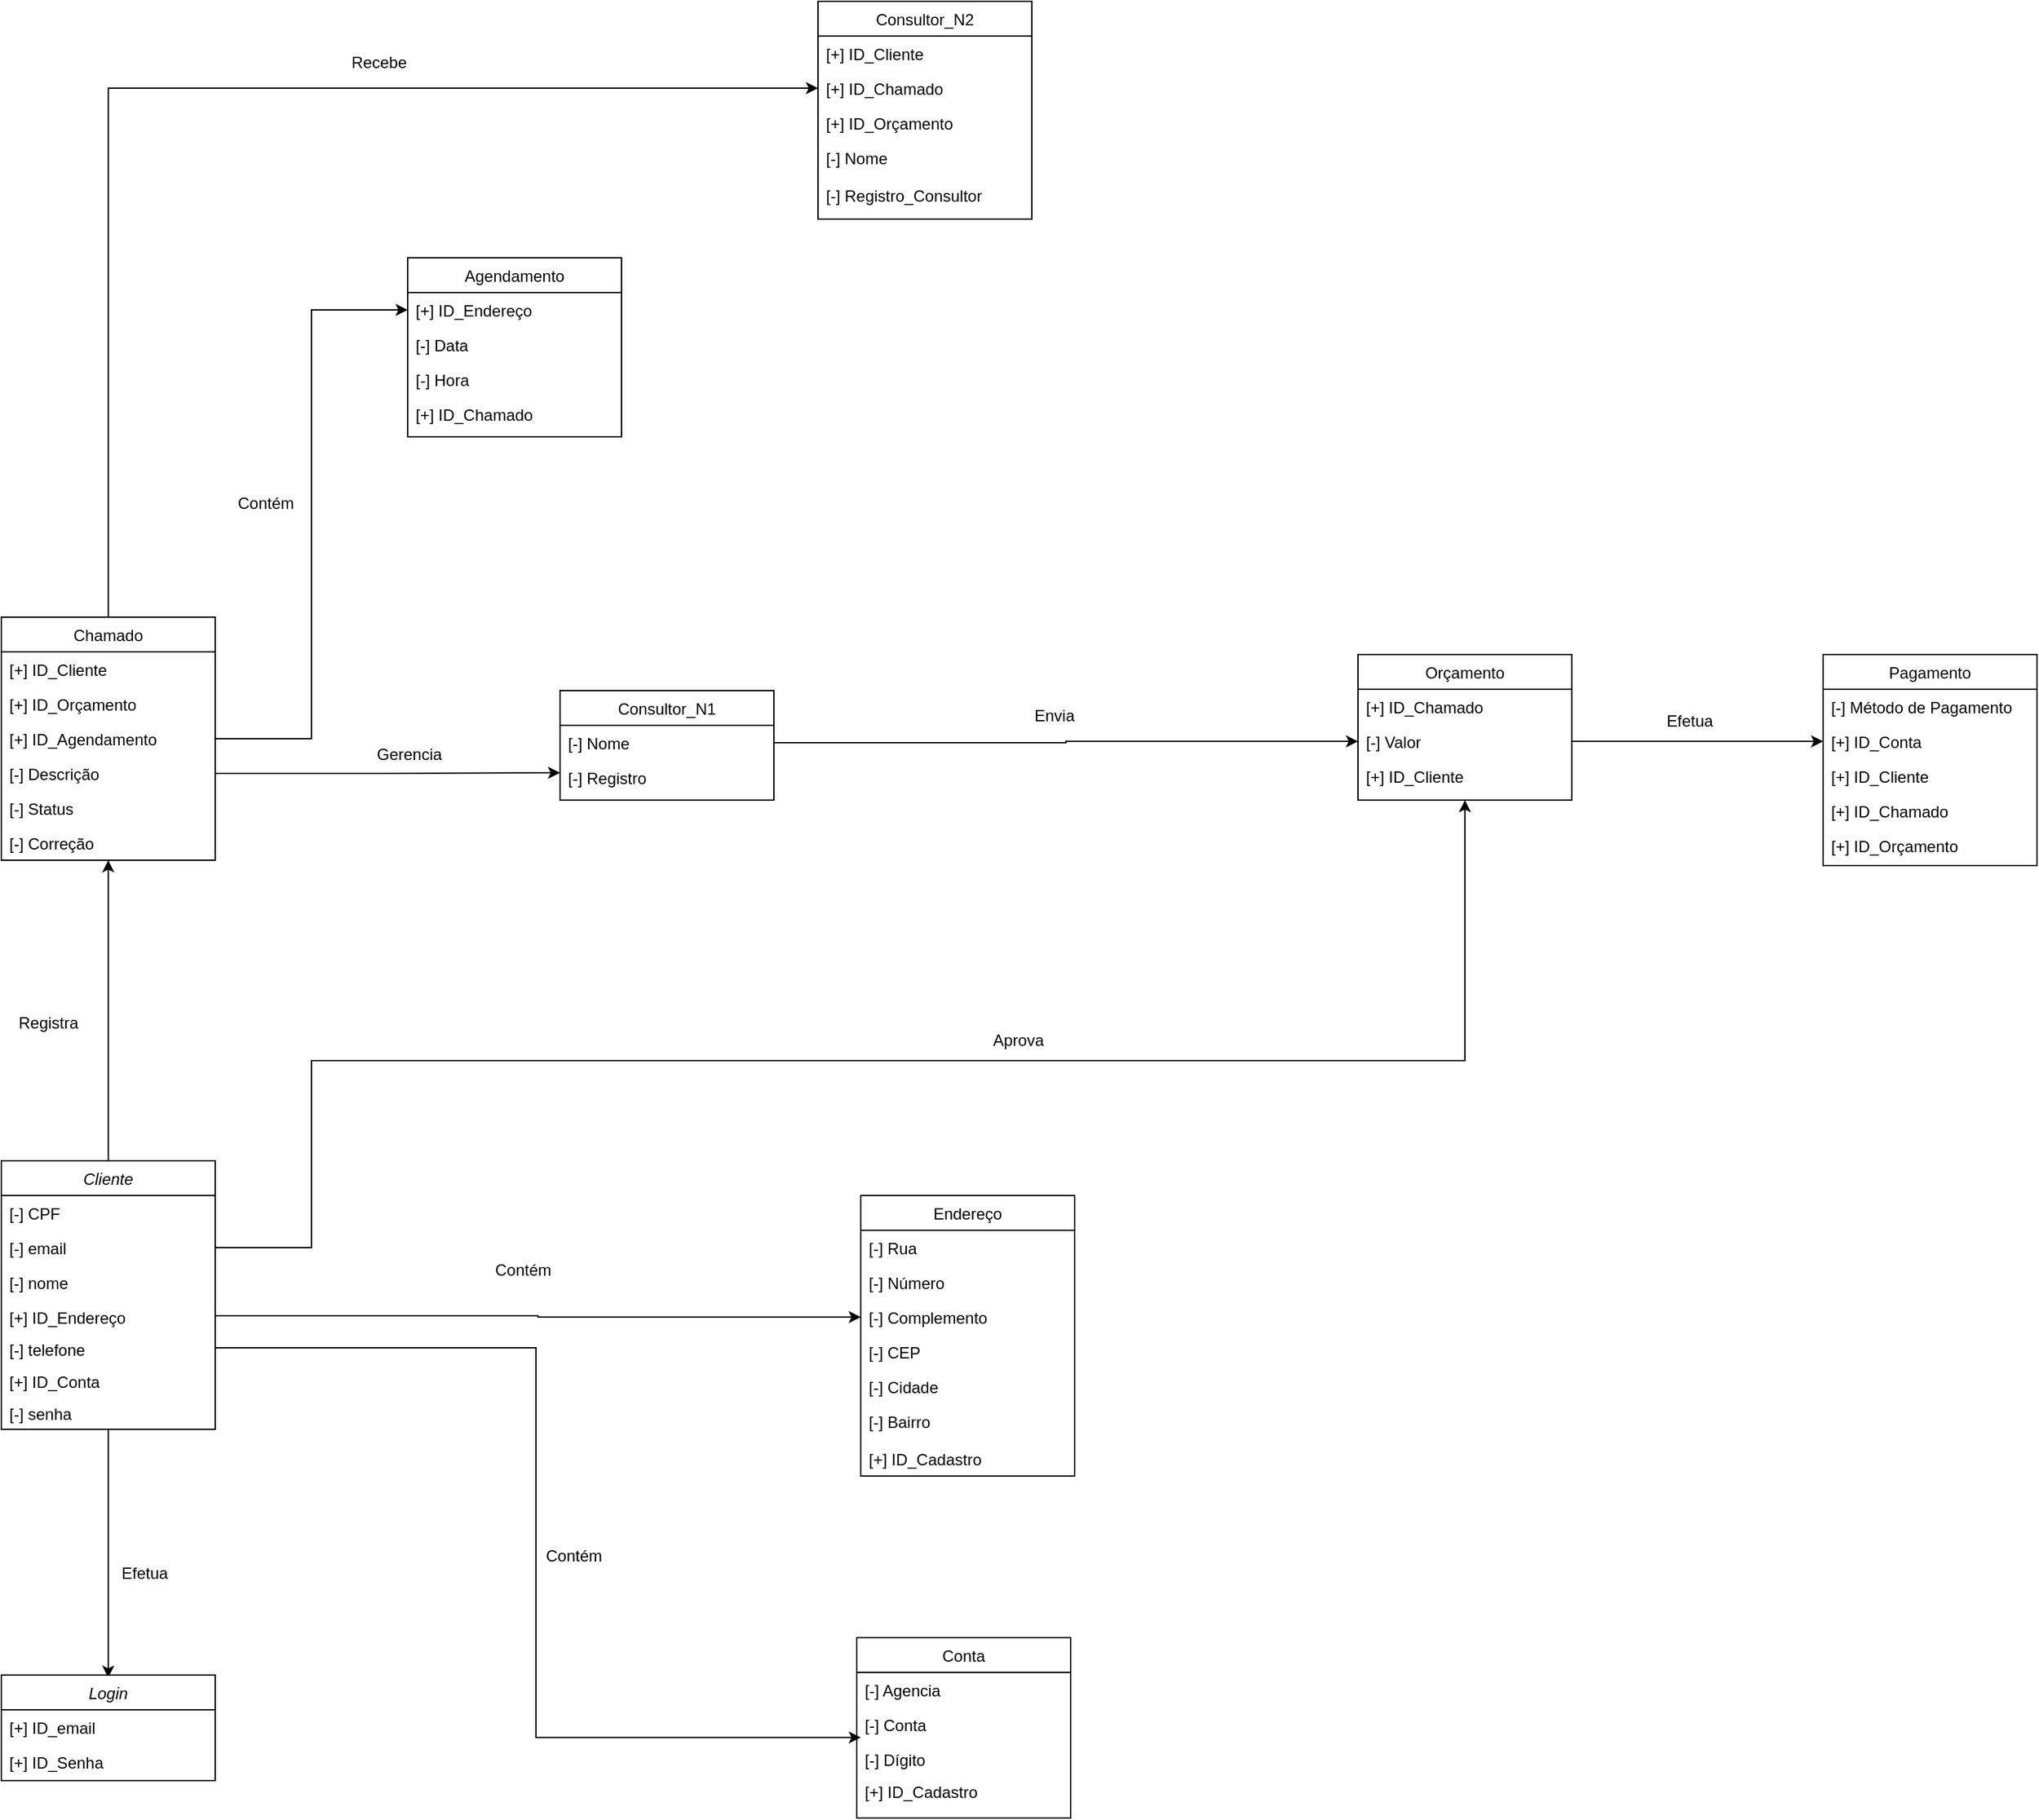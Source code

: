 <mxfile version="22.0.8" type="github">
  <diagram id="C5RBs43oDa-KdzZeNtuy" name="Page-1">
    <mxGraphModel dx="3874" dy="2472" grid="0" gridSize="10" guides="1" tooltips="1" connect="1" arrows="1" fold="1" page="1" pageScale="1" pageWidth="827" pageHeight="1169" math="0" shadow="0">
      <root>
        <mxCell id="WIyWlLk6GJQsqaUBKTNV-0" />
        <mxCell id="WIyWlLk6GJQsqaUBKTNV-1" parent="WIyWlLk6GJQsqaUBKTNV-0" />
        <mxCell id="zkfFHV4jXpPFQw0GAbJ--17" value="Endereço" style="swimlane;fontStyle=0;align=center;verticalAlign=top;childLayout=stackLayout;horizontal=1;startSize=26;horizontalStack=0;resizeParent=1;resizeLast=0;collapsible=1;marginBottom=0;rounded=0;shadow=0;strokeWidth=1;" parent="WIyWlLk6GJQsqaUBKTNV-1" vertex="1">
          <mxGeometry x="-170" y="-144" width="160" height="210" as="geometry">
            <mxRectangle x="550" y="140" width="160" height="26" as="alternateBounds" />
          </mxGeometry>
        </mxCell>
        <mxCell id="zkfFHV4jXpPFQw0GAbJ--20" value="[-] Rua" style="text;align=left;verticalAlign=top;spacingLeft=4;spacingRight=4;overflow=hidden;rotatable=0;points=[[0,0.5],[1,0.5]];portConstraint=eastwest;rounded=0;shadow=0;html=0;" parent="zkfFHV4jXpPFQw0GAbJ--17" vertex="1">
          <mxGeometry y="26" width="160" height="26" as="geometry" />
        </mxCell>
        <mxCell id="zkfFHV4jXpPFQw0GAbJ--21" value="[-] Número&#xa;" style="text;align=left;verticalAlign=top;spacingLeft=4;spacingRight=4;overflow=hidden;rotatable=0;points=[[0,0.5],[1,0.5]];portConstraint=eastwest;rounded=0;shadow=0;html=0;" parent="zkfFHV4jXpPFQw0GAbJ--17" vertex="1">
          <mxGeometry y="52" width="160" height="26" as="geometry" />
        </mxCell>
        <mxCell id="twlPOrb0V5wdDpEaBTNY-6" value="[-] Complemento" style="text;align=left;verticalAlign=top;spacingLeft=4;spacingRight=4;overflow=hidden;rotatable=0;points=[[0,0.5],[1,0.5]];portConstraint=eastwest;rounded=0;shadow=0;html=0;" vertex="1" parent="zkfFHV4jXpPFQw0GAbJ--17">
          <mxGeometry y="78" width="160" height="26" as="geometry" />
        </mxCell>
        <mxCell id="zkfFHV4jXpPFQw0GAbJ--22" value="[-] CEP" style="text;align=left;verticalAlign=top;spacingLeft=4;spacingRight=4;overflow=hidden;rotatable=0;points=[[0,0.5],[1,0.5]];portConstraint=eastwest;rounded=0;shadow=0;html=0;" parent="zkfFHV4jXpPFQw0GAbJ--17" vertex="1">
          <mxGeometry y="104" width="160" height="26" as="geometry" />
        </mxCell>
        <mxCell id="twlPOrb0V5wdDpEaBTNY-5" value="[-] Cidade" style="text;align=left;verticalAlign=top;spacingLeft=4;spacingRight=4;overflow=hidden;rotatable=0;points=[[0,0.5],[1,0.5]];portConstraint=eastwest;rounded=0;shadow=0;html=0;" vertex="1" parent="zkfFHV4jXpPFQw0GAbJ--17">
          <mxGeometry y="130" width="160" height="26" as="geometry" />
        </mxCell>
        <mxCell id="twlPOrb0V5wdDpEaBTNY-7" value="[-] Bairro" style="text;align=left;verticalAlign=top;spacingLeft=4;spacingRight=4;overflow=hidden;rotatable=0;points=[[0,0.5],[1,0.5]];portConstraint=eastwest;rounded=0;shadow=0;html=0;" vertex="1" parent="zkfFHV4jXpPFQw0GAbJ--17">
          <mxGeometry y="156" width="160" height="28" as="geometry" />
        </mxCell>
        <mxCell id="twlPOrb0V5wdDpEaBTNY-24" value="[+] ID_Cadastro" style="text;align=left;verticalAlign=top;spacingLeft=4;spacingRight=4;overflow=hidden;rotatable=0;points=[[0,0.5],[1,0.5]];portConstraint=eastwest;rounded=0;shadow=0;html=0;" vertex="1" parent="zkfFHV4jXpPFQw0GAbJ--17">
          <mxGeometry y="184" width="160" height="26" as="geometry" />
        </mxCell>
        <mxCell id="twlPOrb0V5wdDpEaBTNY-8" value="Conta" style="swimlane;fontStyle=0;align=center;verticalAlign=top;childLayout=stackLayout;horizontal=1;startSize=26;horizontalStack=0;resizeParent=1;resizeLast=0;collapsible=1;marginBottom=0;rounded=0;shadow=0;strokeWidth=1;" vertex="1" parent="WIyWlLk6GJQsqaUBKTNV-1">
          <mxGeometry x="-173" y="187" width="160" height="135" as="geometry">
            <mxRectangle x="550" y="140" width="160" height="26" as="alternateBounds" />
          </mxGeometry>
        </mxCell>
        <mxCell id="twlPOrb0V5wdDpEaBTNY-9" value="[-] Agencia" style="text;align=left;verticalAlign=top;spacingLeft=4;spacingRight=4;overflow=hidden;rotatable=0;points=[[0,0.5],[1,0.5]];portConstraint=eastwest;rounded=0;shadow=0;html=0;" vertex="1" parent="twlPOrb0V5wdDpEaBTNY-8">
          <mxGeometry y="26" width="160" height="26" as="geometry" />
        </mxCell>
        <mxCell id="twlPOrb0V5wdDpEaBTNY-10" value="[-] Conta" style="text;align=left;verticalAlign=top;spacingLeft=4;spacingRight=4;overflow=hidden;rotatable=0;points=[[0,0.5],[1,0.5]];portConstraint=eastwest;rounded=0;shadow=0;html=0;" vertex="1" parent="twlPOrb0V5wdDpEaBTNY-8">
          <mxGeometry y="52" width="160" height="26" as="geometry" />
        </mxCell>
        <mxCell id="twlPOrb0V5wdDpEaBTNY-11" value="[-] Dígito" style="text;align=left;verticalAlign=top;spacingLeft=4;spacingRight=4;overflow=hidden;rotatable=0;points=[[0,0.5],[1,0.5]];portConstraint=eastwest;rounded=0;shadow=0;html=0;" vertex="1" parent="twlPOrb0V5wdDpEaBTNY-8">
          <mxGeometry y="78" width="160" height="24" as="geometry" />
        </mxCell>
        <mxCell id="twlPOrb0V5wdDpEaBTNY-25" value="[+] ID_Cadastro" style="text;align=left;verticalAlign=top;spacingLeft=4;spacingRight=4;overflow=hidden;rotatable=0;points=[[0,0.5],[1,0.5]];portConstraint=eastwest;rounded=0;shadow=0;html=0;" vertex="1" parent="twlPOrb0V5wdDpEaBTNY-8">
          <mxGeometry y="102" width="160" height="24" as="geometry" />
        </mxCell>
        <mxCell id="twlPOrb0V5wdDpEaBTNY-29" value="Contém" style="text;html=1;resizable=0;points=[];;align=center;verticalAlign=middle;labelBackgroundColor=none;rounded=0;shadow=0;strokeWidth=1;fontSize=12;" vertex="1" connectable="0" parent="WIyWlLk6GJQsqaUBKTNV-1">
          <mxGeometry x="-356.995" y="17.001" as="geometry">
            <mxPoint x="-28" y="109" as="offset" />
          </mxGeometry>
        </mxCell>
        <mxCell id="twlPOrb0V5wdDpEaBTNY-40" style="edgeStyle=orthogonalEdgeStyle;rounded=0;orthogonalLoop=1;jettySize=auto;html=1;exitX=0.5;exitY=1;exitDx=0;exitDy=0;entryX=0.5;entryY=0;entryDx=0;entryDy=0;" edge="1" parent="WIyWlLk6GJQsqaUBKTNV-1" source="twlPOrb0V5wdDpEaBTNY-30">
          <mxGeometry relative="1" as="geometry">
            <mxPoint x="-733" y="217" as="targetPoint" />
          </mxGeometry>
        </mxCell>
        <mxCell id="twlPOrb0V5wdDpEaBTNY-88" style="edgeStyle=orthogonalEdgeStyle;rounded=0;orthogonalLoop=1;jettySize=auto;html=1;entryX=0.5;entryY=1;entryDx=0;entryDy=0;" edge="1" parent="WIyWlLk6GJQsqaUBKTNV-1" source="twlPOrb0V5wdDpEaBTNY-30" target="twlPOrb0V5wdDpEaBTNY-54">
          <mxGeometry relative="1" as="geometry" />
        </mxCell>
        <mxCell id="twlPOrb0V5wdDpEaBTNY-30" value="Cliente" style="swimlane;fontStyle=2;align=center;verticalAlign=top;childLayout=stackLayout;horizontal=1;startSize=26;horizontalStack=0;resizeParent=1;resizeLast=0;collapsible=1;marginBottom=0;rounded=0;shadow=0;strokeWidth=1;" vertex="1" parent="WIyWlLk6GJQsqaUBKTNV-1">
          <mxGeometry x="-813" y="-170" width="160" height="201" as="geometry">
            <mxRectangle x="230" y="140" width="160" height="26" as="alternateBounds" />
          </mxGeometry>
        </mxCell>
        <mxCell id="zkfFHV4jXpPFQw0GAbJ--2" value="[-] CPF" style="text;align=left;verticalAlign=top;spacingLeft=4;spacingRight=4;overflow=hidden;rotatable=0;points=[[0,0.5],[1,0.5]];portConstraint=eastwest;rounded=0;shadow=0;html=0;" parent="twlPOrb0V5wdDpEaBTNY-30" vertex="1">
          <mxGeometry y="26" width="160" height="26" as="geometry" />
        </mxCell>
        <mxCell id="zkfFHV4jXpPFQw0GAbJ--3" value="[-] email" style="text;align=left;verticalAlign=top;spacingLeft=4;spacingRight=4;overflow=hidden;rotatable=0;points=[[0,0.5],[1,0.5]];portConstraint=eastwest;rounded=0;shadow=0;html=0;" parent="twlPOrb0V5wdDpEaBTNY-30" vertex="1">
          <mxGeometry y="52" width="160" height="26" as="geometry" />
        </mxCell>
        <mxCell id="zkfFHV4jXpPFQw0GAbJ--1" value="[-] nome&#xa;&#xa;&#xa;" style="text;align=left;verticalAlign=top;spacingLeft=4;spacingRight=4;overflow=hidden;rotatable=0;points=[[0,0.5],[1,0.5]];portConstraint=eastwest;" parent="twlPOrb0V5wdDpEaBTNY-30" vertex="1">
          <mxGeometry y="78" width="160" height="26" as="geometry" />
        </mxCell>
        <mxCell id="twlPOrb0V5wdDpEaBTNY-26" value="[+] ID_Endereço" style="text;align=left;verticalAlign=top;spacingLeft=4;spacingRight=4;overflow=hidden;rotatable=0;points=[[0,0.5],[1,0.5]];portConstraint=eastwest;rounded=0;shadow=0;html=0;" vertex="1" parent="twlPOrb0V5wdDpEaBTNY-30">
          <mxGeometry y="104" width="160" height="24" as="geometry" />
        </mxCell>
        <mxCell id="twlPOrb0V5wdDpEaBTNY-0" value="[-] telefone" style="text;align=left;verticalAlign=top;spacingLeft=4;spacingRight=4;overflow=hidden;rotatable=0;points=[[0,0.5],[1,0.5]];portConstraint=eastwest;rounded=0;shadow=0;html=0;" vertex="1" parent="twlPOrb0V5wdDpEaBTNY-30">
          <mxGeometry y="128" width="160" height="24" as="geometry" />
        </mxCell>
        <mxCell id="twlPOrb0V5wdDpEaBTNY-27" value="[+] ID_Conta" style="text;align=left;verticalAlign=top;spacingLeft=4;spacingRight=4;overflow=hidden;rotatable=0;points=[[0,0.5],[1,0.5]];portConstraint=eastwest;rounded=0;shadow=0;html=0;" vertex="1" parent="twlPOrb0V5wdDpEaBTNY-30">
          <mxGeometry y="152" width="160" height="24" as="geometry" />
        </mxCell>
        <mxCell id="twlPOrb0V5wdDpEaBTNY-28" value="[-] senha" style="text;align=left;verticalAlign=top;spacingLeft=4;spacingRight=4;overflow=hidden;rotatable=0;points=[[0,0.5],[1,0.5]];portConstraint=eastwest;rounded=0;shadow=0;html=0;" vertex="1" parent="twlPOrb0V5wdDpEaBTNY-30">
          <mxGeometry y="176" width="160" height="24" as="geometry" />
        </mxCell>
        <mxCell id="twlPOrb0V5wdDpEaBTNY-41" value="Login" style="swimlane;fontStyle=2;align=center;verticalAlign=top;childLayout=stackLayout;horizontal=1;startSize=26;horizontalStack=0;resizeParent=1;resizeLast=0;collapsible=1;marginBottom=0;rounded=0;shadow=0;strokeWidth=1;" vertex="1" parent="WIyWlLk6GJQsqaUBKTNV-1">
          <mxGeometry x="-813" y="215" width="160" height="79" as="geometry">
            <mxRectangle x="230" y="140" width="160" height="26" as="alternateBounds" />
          </mxGeometry>
        </mxCell>
        <mxCell id="twlPOrb0V5wdDpEaBTNY-42" value="[+] ID_email" style="text;align=left;verticalAlign=top;spacingLeft=4;spacingRight=4;overflow=hidden;rotatable=0;points=[[0,0.5],[1,0.5]];portConstraint=eastwest;" vertex="1" parent="twlPOrb0V5wdDpEaBTNY-41">
          <mxGeometry y="26" width="160" height="26" as="geometry" />
        </mxCell>
        <mxCell id="twlPOrb0V5wdDpEaBTNY-44" value="[+] ID_Senha" style="text;align=left;verticalAlign=top;spacingLeft=4;spacingRight=4;overflow=hidden;rotatable=0;points=[[0,0.5],[1,0.5]];portConstraint=eastwest;rounded=0;shadow=0;html=0;" vertex="1" parent="twlPOrb0V5wdDpEaBTNY-41">
          <mxGeometry y="52" width="160" height="26" as="geometry" />
        </mxCell>
        <mxCell id="twlPOrb0V5wdDpEaBTNY-50" value="&lt;span style=&quot;color: rgb(0, 0, 0); font-family: Helvetica; font-size: 12px; font-style: normal; font-variant-ligatures: normal; font-variant-caps: normal; font-weight: 400; letter-spacing: normal; orphans: 2; text-align: center; text-indent: 0px; text-transform: none; widows: 2; word-spacing: 0px; -webkit-text-stroke-width: 0px; background-color: rgb(251, 251, 251); text-decoration-thickness: initial; text-decoration-style: initial; text-decoration-color: initial; float: none; display: inline !important;&quot;&gt;Efetua&lt;/span&gt;" style="text;whiteSpace=wrap;html=1;" vertex="1" parent="WIyWlLk6GJQsqaUBKTNV-1">
          <mxGeometry x="-725" y="124.998" width="70" height="36" as="geometry" />
        </mxCell>
        <mxCell id="twlPOrb0V5wdDpEaBTNY-52" style="edgeStyle=orthogonalEdgeStyle;rounded=0;orthogonalLoop=1;jettySize=auto;html=1;exitX=1;exitY=0.5;exitDx=0;exitDy=0;entryX=0.019;entryY=-0.137;entryDx=0;entryDy=0;entryPerimeter=0;" edge="1" parent="WIyWlLk6GJQsqaUBKTNV-1" source="twlPOrb0V5wdDpEaBTNY-0" target="twlPOrb0V5wdDpEaBTNY-11">
          <mxGeometry relative="1" as="geometry" />
        </mxCell>
        <mxCell id="twlPOrb0V5wdDpEaBTNY-53" value="Contém" style="text;html=1;resizable=0;points=[];;align=center;verticalAlign=middle;labelBackgroundColor=none;rounded=0;shadow=0;strokeWidth=1;fontSize=12;" vertex="1" connectable="0" parent="WIyWlLk6GJQsqaUBKTNV-1">
          <mxGeometry x="-394.995" y="-196.999" as="geometry">
            <mxPoint x="-28" y="109" as="offset" />
          </mxGeometry>
        </mxCell>
        <mxCell id="twlPOrb0V5wdDpEaBTNY-140" style="edgeStyle=orthogonalEdgeStyle;rounded=0;orthogonalLoop=1;jettySize=auto;html=1;exitX=0.5;exitY=0;exitDx=0;exitDy=0;entryX=0;entryY=0.5;entryDx=0;entryDy=0;" edge="1" parent="WIyWlLk6GJQsqaUBKTNV-1" source="twlPOrb0V5wdDpEaBTNY-54" target="twlPOrb0V5wdDpEaBTNY-131">
          <mxGeometry relative="1" as="geometry" />
        </mxCell>
        <mxCell id="twlPOrb0V5wdDpEaBTNY-54" value="Chamado" style="swimlane;fontStyle=0;align=center;verticalAlign=top;childLayout=stackLayout;horizontal=1;startSize=26;horizontalStack=0;resizeParent=1;resizeLast=0;collapsible=1;marginBottom=0;rounded=0;shadow=0;strokeWidth=1;" vertex="1" parent="WIyWlLk6GJQsqaUBKTNV-1">
          <mxGeometry x="-813" y="-577" width="160" height="182" as="geometry">
            <mxRectangle x="550" y="140" width="160" height="26" as="alternateBounds" />
          </mxGeometry>
        </mxCell>
        <mxCell id="twlPOrb0V5wdDpEaBTNY-55" value="[+] ID_Cliente" style="text;align=left;verticalAlign=top;spacingLeft=4;spacingRight=4;overflow=hidden;rotatable=0;points=[[0,0.5],[1,0.5]];portConstraint=eastwest;rounded=0;shadow=0;html=0;" vertex="1" parent="twlPOrb0V5wdDpEaBTNY-54">
          <mxGeometry y="26" width="160" height="26" as="geometry" />
        </mxCell>
        <mxCell id="twlPOrb0V5wdDpEaBTNY-56" value="[+] ID_Orçamento" style="text;align=left;verticalAlign=top;spacingLeft=4;spacingRight=4;overflow=hidden;rotatable=0;points=[[0,0.5],[1,0.5]];portConstraint=eastwest;rounded=0;shadow=0;html=0;" vertex="1" parent="twlPOrb0V5wdDpEaBTNY-54">
          <mxGeometry y="52" width="160" height="26" as="geometry" />
        </mxCell>
        <mxCell id="twlPOrb0V5wdDpEaBTNY-57" value="[+] ID_Agendamento" style="text;align=left;verticalAlign=top;spacingLeft=4;spacingRight=4;overflow=hidden;rotatable=0;points=[[0,0.5],[1,0.5]];portConstraint=eastwest;rounded=0;shadow=0;html=0;" vertex="1" parent="twlPOrb0V5wdDpEaBTNY-54">
          <mxGeometry y="78" width="160" height="26" as="geometry" />
        </mxCell>
        <mxCell id="twlPOrb0V5wdDpEaBTNY-80" value="[-] Descrição" style="text;align=left;verticalAlign=top;spacingLeft=4;spacingRight=4;overflow=hidden;rotatable=0;points=[[0,0.5],[1,0.5]];portConstraint=eastwest;rounded=0;shadow=0;html=0;" vertex="1" parent="twlPOrb0V5wdDpEaBTNY-54">
          <mxGeometry y="104" width="160" height="26" as="geometry" />
        </mxCell>
        <mxCell id="twlPOrb0V5wdDpEaBTNY-81" value="[-] Status" style="text;align=left;verticalAlign=top;spacingLeft=4;spacingRight=4;overflow=hidden;rotatable=0;points=[[0,0.5],[1,0.5]];portConstraint=eastwest;rounded=0;shadow=0;html=0;" vertex="1" parent="twlPOrb0V5wdDpEaBTNY-54">
          <mxGeometry y="130" width="160" height="26" as="geometry" />
        </mxCell>
        <mxCell id="twlPOrb0V5wdDpEaBTNY-153" value="[-] Correção" style="text;align=left;verticalAlign=top;spacingLeft=4;spacingRight=4;overflow=hidden;rotatable=0;points=[[0,0.5],[1,0.5]];portConstraint=eastwest;rounded=0;shadow=0;html=0;" vertex="1" parent="twlPOrb0V5wdDpEaBTNY-54">
          <mxGeometry y="156" width="160" height="26" as="geometry" />
        </mxCell>
        <mxCell id="twlPOrb0V5wdDpEaBTNY-62" value="Agendamento" style="swimlane;fontStyle=0;align=center;verticalAlign=top;childLayout=stackLayout;horizontal=1;startSize=26;horizontalStack=0;resizeParent=1;resizeLast=0;collapsible=1;marginBottom=0;rounded=0;shadow=0;strokeWidth=1;" vertex="1" parent="WIyWlLk6GJQsqaUBKTNV-1">
          <mxGeometry x="-509" y="-846" width="160" height="134" as="geometry">
            <mxRectangle x="550" y="140" width="160" height="26" as="alternateBounds" />
          </mxGeometry>
        </mxCell>
        <mxCell id="twlPOrb0V5wdDpEaBTNY-63" value="[+] ID_Endereço" style="text;align=left;verticalAlign=top;spacingLeft=4;spacingRight=4;overflow=hidden;rotatable=0;points=[[0,0.5],[1,0.5]];portConstraint=eastwest;rounded=0;shadow=0;html=0;" vertex="1" parent="twlPOrb0V5wdDpEaBTNY-62">
          <mxGeometry y="26" width="160" height="26" as="geometry" />
        </mxCell>
        <mxCell id="twlPOrb0V5wdDpEaBTNY-64" value="[-] Data" style="text;align=left;verticalAlign=top;spacingLeft=4;spacingRight=4;overflow=hidden;rotatable=0;points=[[0,0.5],[1,0.5]];portConstraint=eastwest;rounded=0;shadow=0;html=0;" vertex="1" parent="twlPOrb0V5wdDpEaBTNY-62">
          <mxGeometry y="52" width="160" height="26" as="geometry" />
        </mxCell>
        <mxCell id="twlPOrb0V5wdDpEaBTNY-65" value="[-] Hora" style="text;align=left;verticalAlign=top;spacingLeft=4;spacingRight=4;overflow=hidden;rotatable=0;points=[[0,0.5],[1,0.5]];portConstraint=eastwest;rounded=0;shadow=0;html=0;" vertex="1" parent="twlPOrb0V5wdDpEaBTNY-62">
          <mxGeometry y="78" width="160" height="26" as="geometry" />
        </mxCell>
        <mxCell id="twlPOrb0V5wdDpEaBTNY-66" value="[+] ID_Chamado" style="text;align=left;verticalAlign=top;spacingLeft=4;spacingRight=4;overflow=hidden;rotatable=0;points=[[0,0.5],[1,0.5]];portConstraint=eastwest;rounded=0;shadow=0;html=0;" vertex="1" parent="twlPOrb0V5wdDpEaBTNY-62">
          <mxGeometry y="104" width="160" height="26" as="geometry" />
        </mxCell>
        <mxCell id="twlPOrb0V5wdDpEaBTNY-79" value="&lt;span style=&quot;color: rgb(0, 0, 0); font-family: Helvetica; font-size: 12px; font-style: normal; font-variant-ligatures: normal; font-variant-caps: normal; font-weight: 400; letter-spacing: normal; orphans: 2; text-align: center; text-indent: 0px; text-transform: none; widows: 2; word-spacing: 0px; -webkit-text-stroke-width: 0px; background-color: rgb(251, 251, 251); text-decoration-thickness: initial; text-decoration-style: initial; text-decoration-color: initial; float: none; display: inline !important;&quot;&gt;Registra&lt;/span&gt;" style="text;whiteSpace=wrap;html=1;" vertex="1" parent="WIyWlLk6GJQsqaUBKTNV-1">
          <mxGeometry x="-802" y="-287.002" width="70" height="36" as="geometry" />
        </mxCell>
        <mxCell id="twlPOrb0V5wdDpEaBTNY-90" value="&lt;div style=&quot;text-align: center;&quot;&gt;&lt;span style=&quot;background-color: initial;&quot;&gt;Recebe&lt;/span&gt;&lt;/div&gt;" style="text;whiteSpace=wrap;html=1;" vertex="1" parent="WIyWlLk6GJQsqaUBKTNV-1">
          <mxGeometry x="-553" y="-1006.002" width="70" height="36" as="geometry" />
        </mxCell>
        <mxCell id="twlPOrb0V5wdDpEaBTNY-96" value="&lt;span style=&quot;color: rgb(0, 0, 0); font-family: Helvetica; font-size: 12px; font-style: normal; font-variant-ligatures: normal; font-variant-caps: normal; font-weight: 400; letter-spacing: normal; orphans: 2; text-align: center; text-indent: 0px; text-transform: none; widows: 2; word-spacing: 0px; -webkit-text-stroke-width: 0px; background-color: rgb(251, 251, 251); text-decoration-thickness: initial; text-decoration-style: initial; text-decoration-color: initial; float: none; display: inline !important;&quot;&gt;Contém&lt;/span&gt;" style="text;whiteSpace=wrap;html=1;" vertex="1" parent="WIyWlLk6GJQsqaUBKTNV-1">
          <mxGeometry x="-638" y="-676.002" width="70" height="36" as="geometry" />
        </mxCell>
        <mxCell id="twlPOrb0V5wdDpEaBTNY-99" value="Pagamento" style="swimlane;fontStyle=0;align=center;verticalAlign=top;childLayout=stackLayout;horizontal=1;startSize=26;horizontalStack=0;resizeParent=1;resizeLast=0;collapsible=1;marginBottom=0;rounded=0;shadow=0;strokeWidth=1;" vertex="1" parent="WIyWlLk6GJQsqaUBKTNV-1">
          <mxGeometry x="550" y="-549" width="160" height="158" as="geometry">
            <mxRectangle x="550" y="140" width="160" height="26" as="alternateBounds" />
          </mxGeometry>
        </mxCell>
        <mxCell id="twlPOrb0V5wdDpEaBTNY-100" value="[-] Método de Pagamento" style="text;align=left;verticalAlign=top;spacingLeft=4;spacingRight=4;overflow=hidden;rotatable=0;points=[[0,0.5],[1,0.5]];portConstraint=eastwest;rounded=0;shadow=0;html=0;" vertex="1" parent="twlPOrb0V5wdDpEaBTNY-99">
          <mxGeometry y="26" width="160" height="26" as="geometry" />
        </mxCell>
        <mxCell id="twlPOrb0V5wdDpEaBTNY-101" value="[+] ID_Conta" style="text;align=left;verticalAlign=top;spacingLeft=4;spacingRight=4;overflow=hidden;rotatable=0;points=[[0,0.5],[1,0.5]];portConstraint=eastwest;rounded=0;shadow=0;html=0;" vertex="1" parent="twlPOrb0V5wdDpEaBTNY-99">
          <mxGeometry y="52" width="160" height="26" as="geometry" />
        </mxCell>
        <mxCell id="twlPOrb0V5wdDpEaBTNY-109" value="[+] ID_Cliente" style="text;align=left;verticalAlign=top;spacingLeft=4;spacingRight=4;overflow=hidden;rotatable=0;points=[[0,0.5],[1,0.5]];portConstraint=eastwest;rounded=0;shadow=0;html=0;" vertex="1" parent="twlPOrb0V5wdDpEaBTNY-99">
          <mxGeometry y="78" width="160" height="26" as="geometry" />
        </mxCell>
        <mxCell id="twlPOrb0V5wdDpEaBTNY-110" value="[+] ID_Chamado" style="text;align=left;verticalAlign=top;spacingLeft=4;spacingRight=4;overflow=hidden;rotatable=0;points=[[0,0.5],[1,0.5]];portConstraint=eastwest;rounded=0;shadow=0;html=0;" vertex="1" parent="twlPOrb0V5wdDpEaBTNY-99">
          <mxGeometry y="104" width="160" height="26" as="geometry" />
        </mxCell>
        <mxCell id="twlPOrb0V5wdDpEaBTNY-111" value="[+] ID_Orçamento" style="text;align=left;verticalAlign=top;spacingLeft=4;spacingRight=4;overflow=hidden;rotatable=0;points=[[0,0.5],[1,0.5]];portConstraint=eastwest;rounded=0;shadow=0;html=0;" vertex="1" parent="twlPOrb0V5wdDpEaBTNY-99">
          <mxGeometry y="130" width="160" height="26" as="geometry" />
        </mxCell>
        <mxCell id="twlPOrb0V5wdDpEaBTNY-112" value="Orçamento" style="swimlane;fontStyle=0;align=center;verticalAlign=top;childLayout=stackLayout;horizontal=1;startSize=26;horizontalStack=0;resizeParent=1;resizeLast=0;collapsible=1;marginBottom=0;rounded=0;shadow=0;strokeWidth=1;" vertex="1" parent="WIyWlLk6GJQsqaUBKTNV-1">
          <mxGeometry x="202" y="-549" width="160" height="109" as="geometry">
            <mxRectangle x="550" y="140" width="160" height="26" as="alternateBounds" />
          </mxGeometry>
        </mxCell>
        <mxCell id="twlPOrb0V5wdDpEaBTNY-113" value="[+] ID_Chamado" style="text;align=left;verticalAlign=top;spacingLeft=4;spacingRight=4;overflow=hidden;rotatable=0;points=[[0,0.5],[1,0.5]];portConstraint=eastwest;rounded=0;shadow=0;html=0;" vertex="1" parent="twlPOrb0V5wdDpEaBTNY-112">
          <mxGeometry y="26" width="160" height="26" as="geometry" />
        </mxCell>
        <mxCell id="twlPOrb0V5wdDpEaBTNY-114" value="[-] Valor" style="text;align=left;verticalAlign=top;spacingLeft=4;spacingRight=4;overflow=hidden;rotatable=0;points=[[0,0.5],[1,0.5]];portConstraint=eastwest;rounded=0;shadow=0;html=0;" vertex="1" parent="twlPOrb0V5wdDpEaBTNY-112">
          <mxGeometry y="52" width="160" height="26" as="geometry" />
        </mxCell>
        <mxCell id="twlPOrb0V5wdDpEaBTNY-115" value="[+] ID_Cliente" style="text;align=left;verticalAlign=top;spacingLeft=4;spacingRight=4;overflow=hidden;rotatable=0;points=[[0,0.5],[1,0.5]];portConstraint=eastwest;rounded=0;shadow=0;html=0;" vertex="1" parent="twlPOrb0V5wdDpEaBTNY-112">
          <mxGeometry y="78" width="160" height="26" as="geometry" />
        </mxCell>
        <mxCell id="twlPOrb0V5wdDpEaBTNY-121" style="edgeStyle=orthogonalEdgeStyle;rounded=0;orthogonalLoop=1;jettySize=auto;html=1;exitX=1;exitY=0.5;exitDx=0;exitDy=0;entryX=0.5;entryY=1;entryDx=0;entryDy=0;" edge="1" parent="WIyWlLk6GJQsqaUBKTNV-1" source="zkfFHV4jXpPFQw0GAbJ--3" target="twlPOrb0V5wdDpEaBTNY-112">
          <mxGeometry relative="1" as="geometry">
            <Array as="points">
              <mxPoint x="-581" y="-105" />
              <mxPoint x="-581" y="-245" />
              <mxPoint x="282" y="-245" />
            </Array>
          </mxGeometry>
        </mxCell>
        <mxCell id="twlPOrb0V5wdDpEaBTNY-122" value="&lt;div style=&quot;text-align: center;&quot;&gt;&lt;span style=&quot;background-color: initial;&quot;&gt;Aprova&lt;/span&gt;&lt;/div&gt;" style="text;whiteSpace=wrap;html=1;" vertex="1" parent="WIyWlLk6GJQsqaUBKTNV-1">
          <mxGeometry x="-73" y="-274.002" width="70" height="36" as="geometry" />
        </mxCell>
        <mxCell id="twlPOrb0V5wdDpEaBTNY-125" style="edgeStyle=orthogonalEdgeStyle;rounded=0;orthogonalLoop=1;jettySize=auto;html=1;exitX=1;exitY=0.5;exitDx=0;exitDy=0;" edge="1" parent="WIyWlLk6GJQsqaUBKTNV-1" source="twlPOrb0V5wdDpEaBTNY-114" target="twlPOrb0V5wdDpEaBTNY-101">
          <mxGeometry relative="1" as="geometry" />
        </mxCell>
        <mxCell id="twlPOrb0V5wdDpEaBTNY-126" value="&lt;div style=&quot;text-align: center;&quot;&gt;&lt;span style=&quot;background-color: initial;&quot;&gt;Efetua&lt;/span&gt;&lt;/div&gt;" style="text;whiteSpace=wrap;html=1;" vertex="1" parent="WIyWlLk6GJQsqaUBKTNV-1">
          <mxGeometry x="431" y="-512.502" width="70" height="36" as="geometry" />
        </mxCell>
        <mxCell id="twlPOrb0V5wdDpEaBTNY-127" value="Consultor_N2" style="swimlane;fontStyle=0;align=center;verticalAlign=top;childLayout=stackLayout;horizontal=1;startSize=26;horizontalStack=0;resizeParent=1;resizeLast=0;collapsible=1;marginBottom=0;rounded=0;shadow=0;strokeWidth=1;" vertex="1" parent="WIyWlLk6GJQsqaUBKTNV-1">
          <mxGeometry x="-202" y="-1038" width="160" height="163" as="geometry">
            <mxRectangle x="550" y="140" width="160" height="26" as="alternateBounds" />
          </mxGeometry>
        </mxCell>
        <mxCell id="twlPOrb0V5wdDpEaBTNY-130" value="[+] ID_Cliente" style="text;align=left;verticalAlign=top;spacingLeft=4;spacingRight=4;overflow=hidden;rotatable=0;points=[[0,0.5],[1,0.5]];portConstraint=eastwest;rounded=0;shadow=0;html=0;" vertex="1" parent="twlPOrb0V5wdDpEaBTNY-127">
          <mxGeometry y="26" width="160" height="26" as="geometry" />
        </mxCell>
        <mxCell id="twlPOrb0V5wdDpEaBTNY-131" value="[+] ID_Chamado" style="text;align=left;verticalAlign=top;spacingLeft=4;spacingRight=4;overflow=hidden;rotatable=0;points=[[0,0.5],[1,0.5]];portConstraint=eastwest;rounded=0;shadow=0;html=0;" vertex="1" parent="twlPOrb0V5wdDpEaBTNY-127">
          <mxGeometry y="52" width="160" height="26" as="geometry" />
        </mxCell>
        <mxCell id="twlPOrb0V5wdDpEaBTNY-132" value="[+] ID_Orçamento" style="text;align=left;verticalAlign=top;spacingLeft=4;spacingRight=4;overflow=hidden;rotatable=0;points=[[0,0.5],[1,0.5]];portConstraint=eastwest;rounded=0;shadow=0;html=0;" vertex="1" parent="twlPOrb0V5wdDpEaBTNY-127">
          <mxGeometry y="78" width="160" height="26" as="geometry" />
        </mxCell>
        <mxCell id="twlPOrb0V5wdDpEaBTNY-151" value="[-] Nome" style="text;align=left;verticalAlign=top;spacingLeft=4;spacingRight=4;overflow=hidden;rotatable=0;points=[[0,0.5],[1,0.5]];portConstraint=eastwest;rounded=0;shadow=0;html=0;" vertex="1" parent="twlPOrb0V5wdDpEaBTNY-127">
          <mxGeometry y="104" width="160" height="28" as="geometry" />
        </mxCell>
        <mxCell id="twlPOrb0V5wdDpEaBTNY-152" value="[-] Registro_Consultor" style="text;align=left;verticalAlign=top;spacingLeft=4;spacingRight=4;overflow=hidden;rotatable=0;points=[[0,0.5],[1,0.5]];portConstraint=eastwest;rounded=0;shadow=0;html=0;" vertex="1" parent="twlPOrb0V5wdDpEaBTNY-127">
          <mxGeometry y="132" width="160" height="28" as="geometry" />
        </mxCell>
        <mxCell id="twlPOrb0V5wdDpEaBTNY-133" style="edgeStyle=orthogonalEdgeStyle;rounded=0;orthogonalLoop=1;jettySize=auto;html=1;exitX=1;exitY=0.5;exitDx=0;exitDy=0;entryX=0;entryY=0.5;entryDx=0;entryDy=0;" edge="1" parent="WIyWlLk6GJQsqaUBKTNV-1" source="twlPOrb0V5wdDpEaBTNY-26" target="twlPOrb0V5wdDpEaBTNY-6">
          <mxGeometry relative="1" as="geometry" />
        </mxCell>
        <mxCell id="twlPOrb0V5wdDpEaBTNY-136" value="&lt;span style=&quot;color: rgb(0, 0, 0); font-family: Helvetica; font-size: 12px; font-style: normal; font-variant-ligatures: normal; font-variant-caps: normal; font-weight: 400; letter-spacing: normal; orphans: 2; text-align: center; text-indent: 0px; text-transform: none; widows: 2; word-spacing: 0px; -webkit-text-stroke-width: 0px; background-color: rgb(251, 251, 251); text-decoration-thickness: initial; text-decoration-style: initial; text-decoration-color: initial; float: none; display: inline !important;&quot;&gt;Gerencia&lt;/span&gt;" style="text;whiteSpace=wrap;html=1;" vertex="1" parent="WIyWlLk6GJQsqaUBKTNV-1">
          <mxGeometry x="-534" y="-488.002" width="70" height="36" as="geometry" />
        </mxCell>
        <mxCell id="twlPOrb0V5wdDpEaBTNY-141" value="Consultor_N1" style="swimlane;fontStyle=0;align=center;verticalAlign=top;childLayout=stackLayout;horizontal=1;startSize=26;horizontalStack=0;resizeParent=1;resizeLast=0;collapsible=1;marginBottom=0;rounded=0;shadow=0;strokeWidth=1;" vertex="1" parent="WIyWlLk6GJQsqaUBKTNV-1">
          <mxGeometry x="-395" y="-522" width="160" height="82" as="geometry">
            <mxRectangle x="550" y="140" width="160" height="26" as="alternateBounds" />
          </mxGeometry>
        </mxCell>
        <mxCell id="twlPOrb0V5wdDpEaBTNY-142" value="[-] Nome" style="text;align=left;verticalAlign=top;spacingLeft=4;spacingRight=4;overflow=hidden;rotatable=0;points=[[0,0.5],[1,0.5]];portConstraint=eastwest;rounded=0;shadow=0;html=0;" vertex="1" parent="twlPOrb0V5wdDpEaBTNY-141">
          <mxGeometry y="26" width="160" height="26" as="geometry" />
        </mxCell>
        <mxCell id="twlPOrb0V5wdDpEaBTNY-143" value="[-] Registro" style="text;align=left;verticalAlign=top;spacingLeft=4;spacingRight=4;overflow=hidden;rotatable=0;points=[[0,0.5],[1,0.5]];portConstraint=eastwest;rounded=0;shadow=0;html=0;" vertex="1" parent="twlPOrb0V5wdDpEaBTNY-141">
          <mxGeometry y="52" width="160" height="26" as="geometry" />
        </mxCell>
        <mxCell id="twlPOrb0V5wdDpEaBTNY-147" style="edgeStyle=orthogonalEdgeStyle;rounded=0;orthogonalLoop=1;jettySize=auto;html=1;exitX=1;exitY=0.5;exitDx=0;exitDy=0;entryX=0;entryY=0.5;entryDx=0;entryDy=0;" edge="1" parent="WIyWlLk6GJQsqaUBKTNV-1" source="twlPOrb0V5wdDpEaBTNY-57" target="twlPOrb0V5wdDpEaBTNY-63">
          <mxGeometry relative="1" as="geometry" />
        </mxCell>
        <mxCell id="twlPOrb0V5wdDpEaBTNY-148" style="edgeStyle=orthogonalEdgeStyle;rounded=0;orthogonalLoop=1;jettySize=auto;html=1;exitX=1;exitY=0.5;exitDx=0;exitDy=0;entryX=0;entryY=0.75;entryDx=0;entryDy=0;" edge="1" parent="WIyWlLk6GJQsqaUBKTNV-1" source="twlPOrb0V5wdDpEaBTNY-80" target="twlPOrb0V5wdDpEaBTNY-141">
          <mxGeometry relative="1" as="geometry" />
        </mxCell>
        <mxCell id="twlPOrb0V5wdDpEaBTNY-149" style="edgeStyle=orthogonalEdgeStyle;rounded=0;orthogonalLoop=1;jettySize=auto;html=1;exitX=1;exitY=0.5;exitDx=0;exitDy=0;entryX=0;entryY=0.5;entryDx=0;entryDy=0;" edge="1" parent="WIyWlLk6GJQsqaUBKTNV-1" source="twlPOrb0V5wdDpEaBTNY-142" target="twlPOrb0V5wdDpEaBTNY-114">
          <mxGeometry relative="1" as="geometry" />
        </mxCell>
        <mxCell id="twlPOrb0V5wdDpEaBTNY-150" value="&lt;span style=&quot;color: rgb(0, 0, 0); font-family: Helvetica; font-size: 12px; font-style: normal; font-variant-ligatures: normal; font-variant-caps: normal; font-weight: 400; letter-spacing: normal; orphans: 2; text-align: center; text-indent: 0px; text-transform: none; widows: 2; word-spacing: 0px; -webkit-text-stroke-width: 0px; background-color: rgb(251, 251, 251); text-decoration-thickness: initial; text-decoration-style: initial; text-decoration-color: initial; float: none; display: inline !important;&quot;&gt;Envia&lt;/span&gt;" style="text;whiteSpace=wrap;html=1;" vertex="1" parent="WIyWlLk6GJQsqaUBKTNV-1">
          <mxGeometry x="-42" y="-516.502" width="70" height="36" as="geometry" />
        </mxCell>
      </root>
    </mxGraphModel>
  </diagram>
</mxfile>
